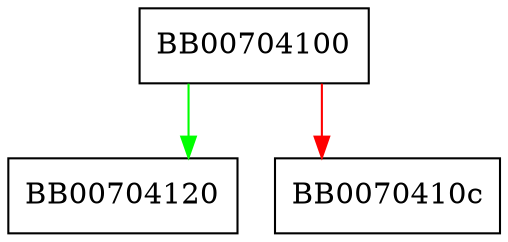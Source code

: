 digraph ossl_cipher_padblock {
  node [shape="box"];
  graph [splines=ortho];
  BB00704100 -> BB00704120 [color="green"];
  BB00704100 -> BB0070410c [color="red"];
}